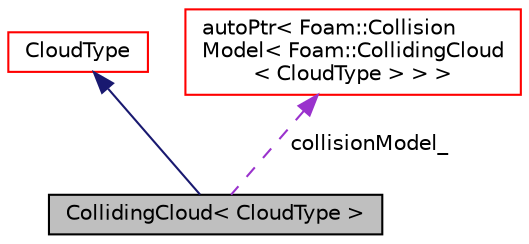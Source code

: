 digraph "CollidingCloud&lt; CloudType &gt;"
{
  bgcolor="transparent";
  edge [fontname="Helvetica",fontsize="10",labelfontname="Helvetica",labelfontsize="10"];
  node [fontname="Helvetica",fontsize="10",shape=record];
  Node1 [label="CollidingCloud\< CloudType \>",height=0.2,width=0.4,color="black", fillcolor="grey75", style="filled", fontcolor="black"];
  Node2 -> Node1 [dir="back",color="midnightblue",fontsize="10",style="solid",fontname="Helvetica"];
  Node2 [label="CloudType",height=0.2,width=0.4,color="red",URL="$a00588.html",tooltip="Templated base class for dsmc cloud. "];
  Node3 -> Node1 [dir="back",color="darkorchid3",fontsize="10",style="dashed",label=" collisionModel_" ,fontname="Helvetica"];
  Node3 [label="autoPtr\< Foam::Collision\lModel\< Foam::CollidingCloud\l\< CloudType \> \> \>",height=0.2,width=0.4,color="red",URL="$a00084.html"];
}
